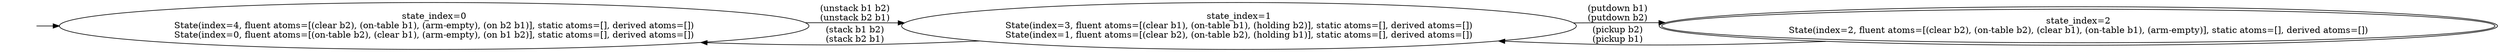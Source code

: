 digraph {
rankdir="LR"
s0[label="state_index=0
State(index=4, fluent atoms=[(clear b2), (on-table b1), (arm-empty), (on b2 b1)], static atoms=[], derived atoms=[])
State(index=0, fluent atoms=[(on-table b2), (clear b1), (arm-empty), (on b1 b2)], static atoms=[], derived atoms=[])
"]
s1[label="state_index=1
State(index=3, fluent atoms=[(clear b1), (on-table b1), (holding b2)], static atoms=[], derived atoms=[])
State(index=1, fluent atoms=[(clear b2), (on-table b2), (holding b1)], static atoms=[], derived atoms=[])
"]
s2[peripheries=2,label="state_index=2
State(index=2, fluent atoms=[(clear b2), (on-table b2), (clear b1), (on-table b1), (arm-empty)], static atoms=[], derived atoms=[])
"]
Dangling [ label = "", style = invis ]
{ rank = same; Dangling }
Dangling -> s0
{ rank = same; s0}
{ rank = same; s1}
{ rank = same; s2}
s0->s1 [label="(unstack b1 b2)
(unstack b2 b1)
"]
s1->s0 [label="(stack b1 b2)
(stack b2 b1)
"]
s1->s2 [label="(putdown b1)
(putdown b2)
"]
s2->s1 [label="(pickup b2)
(pickup b1)
"]
}
